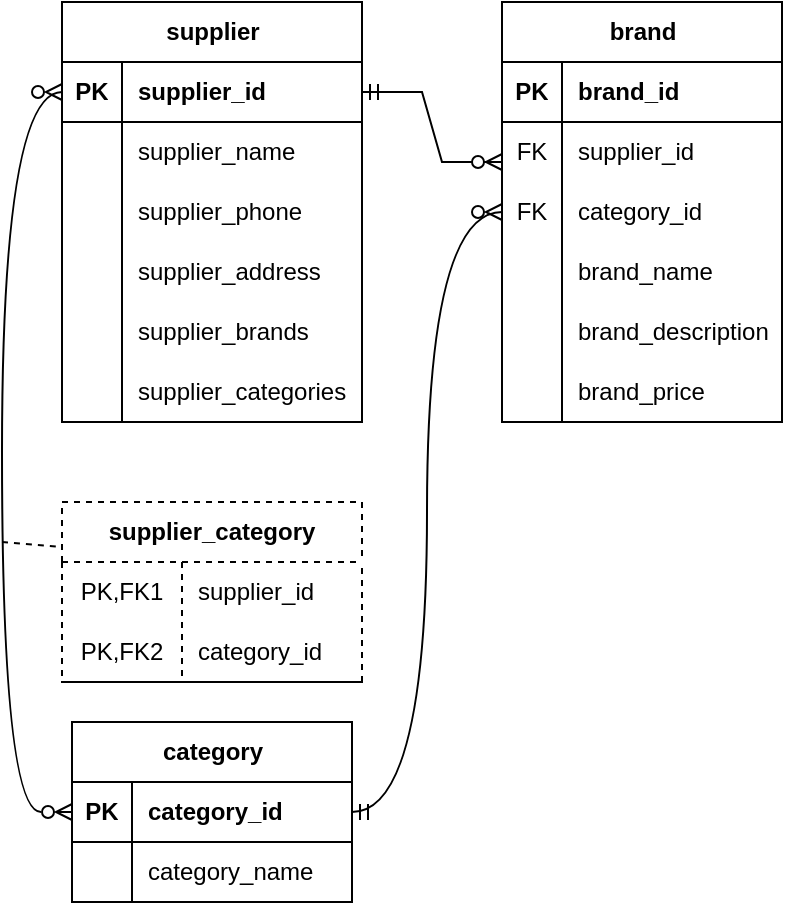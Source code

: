 <mxfile version="21.2.1" type="device">
  <diagram name="Page-1" id="Pg4ICJwYb-PHZNuMga56">
    <mxGraphModel dx="1036" dy="606" grid="1" gridSize="10" guides="1" tooltips="1" connect="1" arrows="1" fold="1" page="1" pageScale="1" pageWidth="850" pageHeight="1100" math="0" shadow="0">
      <root>
        <mxCell id="0" />
        <mxCell id="1" parent="0" />
        <mxCell id="ttyS0NviUq7nQ8VAdpFa-1" value="supplier" style="shape=table;startSize=30;container=1;collapsible=1;childLayout=tableLayout;fixedRows=1;rowLines=0;fontStyle=1;align=center;resizeLast=1;html=1;" parent="1" vertex="1">
          <mxGeometry x="40" y="80" width="150" height="210" as="geometry" />
        </mxCell>
        <mxCell id="ttyS0NviUq7nQ8VAdpFa-2" value="" style="shape=tableRow;horizontal=0;startSize=0;swimlaneHead=0;swimlaneBody=0;fillColor=none;collapsible=0;dropTarget=0;points=[[0,0.5],[1,0.5]];portConstraint=eastwest;top=0;left=0;right=0;bottom=1;" parent="ttyS0NviUq7nQ8VAdpFa-1" vertex="1">
          <mxGeometry y="30" width="150" height="30" as="geometry" />
        </mxCell>
        <mxCell id="ttyS0NviUq7nQ8VAdpFa-3" value="PK" style="shape=partialRectangle;connectable=0;fillColor=none;top=0;left=0;bottom=0;right=0;fontStyle=1;overflow=hidden;whiteSpace=wrap;html=1;" parent="ttyS0NviUq7nQ8VAdpFa-2" vertex="1">
          <mxGeometry width="30" height="30" as="geometry">
            <mxRectangle width="30" height="30" as="alternateBounds" />
          </mxGeometry>
        </mxCell>
        <mxCell id="ttyS0NviUq7nQ8VAdpFa-4" value="supplier_id" style="shape=partialRectangle;connectable=0;fillColor=none;top=0;left=0;bottom=0;right=0;align=left;spacingLeft=6;fontStyle=1;overflow=hidden;whiteSpace=wrap;html=1;" parent="ttyS0NviUq7nQ8VAdpFa-2" vertex="1">
          <mxGeometry x="30" width="120" height="30" as="geometry">
            <mxRectangle width="120" height="30" as="alternateBounds" />
          </mxGeometry>
        </mxCell>
        <mxCell id="ttyS0NviUq7nQ8VAdpFa-5" value="" style="shape=tableRow;horizontal=0;startSize=0;swimlaneHead=0;swimlaneBody=0;fillColor=none;collapsible=0;dropTarget=0;points=[[0,0.5],[1,0.5]];portConstraint=eastwest;top=0;left=0;right=0;bottom=0;" parent="ttyS0NviUq7nQ8VAdpFa-1" vertex="1">
          <mxGeometry y="60" width="150" height="30" as="geometry" />
        </mxCell>
        <mxCell id="ttyS0NviUq7nQ8VAdpFa-6" value="" style="shape=partialRectangle;connectable=0;fillColor=none;top=0;left=0;bottom=0;right=0;editable=1;overflow=hidden;whiteSpace=wrap;html=1;" parent="ttyS0NviUq7nQ8VAdpFa-5" vertex="1">
          <mxGeometry width="30" height="30" as="geometry">
            <mxRectangle width="30" height="30" as="alternateBounds" />
          </mxGeometry>
        </mxCell>
        <mxCell id="ttyS0NviUq7nQ8VAdpFa-7" value="supplier_name" style="shape=partialRectangle;connectable=0;fillColor=none;top=0;left=0;bottom=0;right=0;align=left;spacingLeft=6;overflow=hidden;whiteSpace=wrap;html=1;" parent="ttyS0NviUq7nQ8VAdpFa-5" vertex="1">
          <mxGeometry x="30" width="120" height="30" as="geometry">
            <mxRectangle width="120" height="30" as="alternateBounds" />
          </mxGeometry>
        </mxCell>
        <mxCell id="ttyS0NviUq7nQ8VAdpFa-8" value="" style="shape=tableRow;horizontal=0;startSize=0;swimlaneHead=0;swimlaneBody=0;fillColor=none;collapsible=0;dropTarget=0;points=[[0,0.5],[1,0.5]];portConstraint=eastwest;top=0;left=0;right=0;bottom=0;" parent="ttyS0NviUq7nQ8VAdpFa-1" vertex="1">
          <mxGeometry y="90" width="150" height="30" as="geometry" />
        </mxCell>
        <mxCell id="ttyS0NviUq7nQ8VAdpFa-9" value="" style="shape=partialRectangle;connectable=0;fillColor=none;top=0;left=0;bottom=0;right=0;editable=1;overflow=hidden;whiteSpace=wrap;html=1;" parent="ttyS0NviUq7nQ8VAdpFa-8" vertex="1">
          <mxGeometry width="30" height="30" as="geometry">
            <mxRectangle width="30" height="30" as="alternateBounds" />
          </mxGeometry>
        </mxCell>
        <mxCell id="ttyS0NviUq7nQ8VAdpFa-10" value="supplier_phone" style="shape=partialRectangle;connectable=0;fillColor=none;top=0;left=0;bottom=0;right=0;align=left;spacingLeft=6;overflow=hidden;whiteSpace=wrap;html=1;" parent="ttyS0NviUq7nQ8VAdpFa-8" vertex="1">
          <mxGeometry x="30" width="120" height="30" as="geometry">
            <mxRectangle width="120" height="30" as="alternateBounds" />
          </mxGeometry>
        </mxCell>
        <mxCell id="ttyS0NviUq7nQ8VAdpFa-11" value="" style="shape=tableRow;horizontal=0;startSize=0;swimlaneHead=0;swimlaneBody=0;fillColor=none;collapsible=0;dropTarget=0;points=[[0,0.5],[1,0.5]];portConstraint=eastwest;top=0;left=0;right=0;bottom=0;" parent="ttyS0NviUq7nQ8VAdpFa-1" vertex="1">
          <mxGeometry y="120" width="150" height="30" as="geometry" />
        </mxCell>
        <mxCell id="ttyS0NviUq7nQ8VAdpFa-12" value="" style="shape=partialRectangle;connectable=0;fillColor=none;top=0;left=0;bottom=0;right=0;editable=1;overflow=hidden;whiteSpace=wrap;html=1;" parent="ttyS0NviUq7nQ8VAdpFa-11" vertex="1">
          <mxGeometry width="30" height="30" as="geometry">
            <mxRectangle width="30" height="30" as="alternateBounds" />
          </mxGeometry>
        </mxCell>
        <mxCell id="ttyS0NviUq7nQ8VAdpFa-13" value="supplier_address" style="shape=partialRectangle;connectable=0;fillColor=none;top=0;left=0;bottom=0;right=0;align=left;spacingLeft=6;overflow=hidden;whiteSpace=wrap;html=1;" parent="ttyS0NviUq7nQ8VAdpFa-11" vertex="1">
          <mxGeometry x="30" width="120" height="30" as="geometry">
            <mxRectangle width="120" height="30" as="alternateBounds" />
          </mxGeometry>
        </mxCell>
        <mxCell id="ttyS0NviUq7nQ8VAdpFa-14" style="shape=tableRow;horizontal=0;startSize=0;swimlaneHead=0;swimlaneBody=0;fillColor=none;collapsible=0;dropTarget=0;points=[[0,0.5],[1,0.5]];portConstraint=eastwest;top=0;left=0;right=0;bottom=0;" parent="ttyS0NviUq7nQ8VAdpFa-1" vertex="1">
          <mxGeometry y="150" width="150" height="30" as="geometry" />
        </mxCell>
        <mxCell id="ttyS0NviUq7nQ8VAdpFa-15" style="shape=partialRectangle;connectable=0;fillColor=none;top=0;left=0;bottom=0;right=0;editable=1;overflow=hidden;whiteSpace=wrap;html=1;" parent="ttyS0NviUq7nQ8VAdpFa-14" vertex="1">
          <mxGeometry width="30" height="30" as="geometry">
            <mxRectangle width="30" height="30" as="alternateBounds" />
          </mxGeometry>
        </mxCell>
        <mxCell id="ttyS0NviUq7nQ8VAdpFa-16" value="supplier_brands" style="shape=partialRectangle;connectable=0;fillColor=none;top=0;left=0;bottom=0;right=0;align=left;spacingLeft=6;overflow=hidden;whiteSpace=wrap;html=1;" parent="ttyS0NviUq7nQ8VAdpFa-14" vertex="1">
          <mxGeometry x="30" width="120" height="30" as="geometry">
            <mxRectangle width="120" height="30" as="alternateBounds" />
          </mxGeometry>
        </mxCell>
        <mxCell id="ttyS0NviUq7nQ8VAdpFa-17" style="shape=tableRow;horizontal=0;startSize=0;swimlaneHead=0;swimlaneBody=0;fillColor=none;collapsible=0;dropTarget=0;points=[[0,0.5],[1,0.5]];portConstraint=eastwest;top=0;left=0;right=0;bottom=0;" parent="ttyS0NviUq7nQ8VAdpFa-1" vertex="1">
          <mxGeometry y="180" width="150" height="30" as="geometry" />
        </mxCell>
        <mxCell id="ttyS0NviUq7nQ8VAdpFa-18" style="shape=partialRectangle;connectable=0;fillColor=none;top=0;left=0;bottom=0;right=0;editable=1;overflow=hidden;whiteSpace=wrap;html=1;" parent="ttyS0NviUq7nQ8VAdpFa-17" vertex="1">
          <mxGeometry width="30" height="30" as="geometry">
            <mxRectangle width="30" height="30" as="alternateBounds" />
          </mxGeometry>
        </mxCell>
        <mxCell id="ttyS0NviUq7nQ8VAdpFa-19" value="supplier_categories" style="shape=partialRectangle;connectable=0;fillColor=none;top=0;left=0;bottom=0;right=0;align=left;spacingLeft=6;overflow=hidden;whiteSpace=wrap;html=1;" parent="ttyS0NviUq7nQ8VAdpFa-17" vertex="1">
          <mxGeometry x="30" width="120" height="30" as="geometry">
            <mxRectangle width="120" height="30" as="alternateBounds" />
          </mxGeometry>
        </mxCell>
        <mxCell id="ttyS0NviUq7nQ8VAdpFa-20" value="brand" style="shape=table;startSize=30;container=1;collapsible=1;childLayout=tableLayout;fixedRows=1;rowLines=0;fontStyle=1;align=center;resizeLast=1;html=1;" parent="1" vertex="1">
          <mxGeometry x="260" y="80" width="140" height="210" as="geometry" />
        </mxCell>
        <mxCell id="ttyS0NviUq7nQ8VAdpFa-21" value="" style="shape=tableRow;horizontal=0;startSize=0;swimlaneHead=0;swimlaneBody=0;fillColor=none;collapsible=0;dropTarget=0;points=[[0,0.5],[1,0.5]];portConstraint=eastwest;top=0;left=0;right=0;bottom=1;" parent="ttyS0NviUq7nQ8VAdpFa-20" vertex="1">
          <mxGeometry y="30" width="140" height="30" as="geometry" />
        </mxCell>
        <mxCell id="ttyS0NviUq7nQ8VAdpFa-22" value="PK" style="shape=partialRectangle;connectable=0;fillColor=none;top=0;left=0;bottom=0;right=0;fontStyle=1;overflow=hidden;whiteSpace=wrap;html=1;" parent="ttyS0NviUq7nQ8VAdpFa-21" vertex="1">
          <mxGeometry width="30" height="30" as="geometry">
            <mxRectangle width="30" height="30" as="alternateBounds" />
          </mxGeometry>
        </mxCell>
        <mxCell id="ttyS0NviUq7nQ8VAdpFa-23" value="brand_id" style="shape=partialRectangle;connectable=0;fillColor=none;top=0;left=0;bottom=0;right=0;align=left;spacingLeft=6;fontStyle=1;overflow=hidden;whiteSpace=wrap;html=1;" parent="ttyS0NviUq7nQ8VAdpFa-21" vertex="1">
          <mxGeometry x="30" width="110" height="30" as="geometry">
            <mxRectangle width="110" height="30" as="alternateBounds" />
          </mxGeometry>
        </mxCell>
        <mxCell id="ttyS0NviUq7nQ8VAdpFa-24" value="" style="shape=tableRow;horizontal=0;startSize=0;swimlaneHead=0;swimlaneBody=0;fillColor=none;collapsible=0;dropTarget=0;points=[[0,0.5],[1,0.5]];portConstraint=eastwest;top=0;left=0;right=0;bottom=0;" parent="ttyS0NviUq7nQ8VAdpFa-20" vertex="1">
          <mxGeometry y="60" width="140" height="30" as="geometry" />
        </mxCell>
        <mxCell id="ttyS0NviUq7nQ8VAdpFa-25" value="FK" style="shape=partialRectangle;connectable=0;fillColor=none;top=0;left=0;bottom=0;right=0;editable=1;overflow=hidden;whiteSpace=wrap;html=1;" parent="ttyS0NviUq7nQ8VAdpFa-24" vertex="1">
          <mxGeometry width="30" height="30" as="geometry">
            <mxRectangle width="30" height="30" as="alternateBounds" />
          </mxGeometry>
        </mxCell>
        <mxCell id="ttyS0NviUq7nQ8VAdpFa-26" value="supplier_id" style="shape=partialRectangle;connectable=0;fillColor=none;top=0;left=0;bottom=0;right=0;align=left;spacingLeft=6;overflow=hidden;whiteSpace=wrap;html=1;" parent="ttyS0NviUq7nQ8VAdpFa-24" vertex="1">
          <mxGeometry x="30" width="110" height="30" as="geometry">
            <mxRectangle width="110" height="30" as="alternateBounds" />
          </mxGeometry>
        </mxCell>
        <mxCell id="ttyS0NviUq7nQ8VAdpFa-27" value="" style="shape=tableRow;horizontal=0;startSize=0;swimlaneHead=0;swimlaneBody=0;fillColor=none;collapsible=0;dropTarget=0;points=[[0,0.5],[1,0.5]];portConstraint=eastwest;top=0;left=0;right=0;bottom=0;" parent="ttyS0NviUq7nQ8VAdpFa-20" vertex="1">
          <mxGeometry y="90" width="140" height="30" as="geometry" />
        </mxCell>
        <mxCell id="ttyS0NviUq7nQ8VAdpFa-28" value="FK" style="shape=partialRectangle;connectable=0;fillColor=none;top=0;left=0;bottom=0;right=0;editable=1;overflow=hidden;whiteSpace=wrap;html=1;" parent="ttyS0NviUq7nQ8VAdpFa-27" vertex="1">
          <mxGeometry width="30" height="30" as="geometry">
            <mxRectangle width="30" height="30" as="alternateBounds" />
          </mxGeometry>
        </mxCell>
        <mxCell id="ttyS0NviUq7nQ8VAdpFa-29" value="category_id" style="shape=partialRectangle;connectable=0;fillColor=none;top=0;left=0;bottom=0;right=0;align=left;spacingLeft=6;overflow=hidden;whiteSpace=wrap;html=1;" parent="ttyS0NviUq7nQ8VAdpFa-27" vertex="1">
          <mxGeometry x="30" width="110" height="30" as="geometry">
            <mxRectangle width="110" height="30" as="alternateBounds" />
          </mxGeometry>
        </mxCell>
        <mxCell id="ttyS0NviUq7nQ8VAdpFa-30" value="" style="shape=tableRow;horizontal=0;startSize=0;swimlaneHead=0;swimlaneBody=0;fillColor=none;collapsible=0;dropTarget=0;points=[[0,0.5],[1,0.5]];portConstraint=eastwest;top=0;left=0;right=0;bottom=0;" parent="ttyS0NviUq7nQ8VAdpFa-20" vertex="1">
          <mxGeometry y="120" width="140" height="30" as="geometry" />
        </mxCell>
        <mxCell id="ttyS0NviUq7nQ8VAdpFa-31" value="" style="shape=partialRectangle;connectable=0;fillColor=none;top=0;left=0;bottom=0;right=0;editable=1;overflow=hidden;whiteSpace=wrap;html=1;" parent="ttyS0NviUq7nQ8VAdpFa-30" vertex="1">
          <mxGeometry width="30" height="30" as="geometry">
            <mxRectangle width="30" height="30" as="alternateBounds" />
          </mxGeometry>
        </mxCell>
        <mxCell id="ttyS0NviUq7nQ8VAdpFa-32" value="" style="shape=partialRectangle;connectable=0;fillColor=none;top=0;left=0;bottom=0;right=0;align=left;spacingLeft=6;overflow=hidden;whiteSpace=wrap;html=1;" parent="ttyS0NviUq7nQ8VAdpFa-30" vertex="1">
          <mxGeometry x="30" width="110" height="30" as="geometry">
            <mxRectangle width="110" height="30" as="alternateBounds" />
          </mxGeometry>
        </mxCell>
        <mxCell id="ttyS0NviUq7nQ8VAdpFa-33" style="shape=tableRow;horizontal=0;startSize=0;swimlaneHead=0;swimlaneBody=0;fillColor=none;collapsible=0;dropTarget=0;points=[[0,0.5],[1,0.5]];portConstraint=eastwest;top=0;left=0;right=0;bottom=0;" parent="ttyS0NviUq7nQ8VAdpFa-20" vertex="1">
          <mxGeometry y="150" width="140" height="30" as="geometry" />
        </mxCell>
        <mxCell id="ttyS0NviUq7nQ8VAdpFa-34" style="shape=partialRectangle;connectable=0;fillColor=none;top=0;left=0;bottom=0;right=0;editable=1;overflow=hidden;whiteSpace=wrap;html=1;" parent="ttyS0NviUq7nQ8VAdpFa-33" vertex="1">
          <mxGeometry width="30" height="30" as="geometry">
            <mxRectangle width="30" height="30" as="alternateBounds" />
          </mxGeometry>
        </mxCell>
        <mxCell id="ttyS0NviUq7nQ8VAdpFa-35" value="brand_description" style="shape=partialRectangle;connectable=0;fillColor=none;top=0;left=0;bottom=0;right=0;align=left;spacingLeft=6;overflow=hidden;whiteSpace=wrap;html=1;" parent="ttyS0NviUq7nQ8VAdpFa-33" vertex="1">
          <mxGeometry x="30" width="110" height="30" as="geometry">
            <mxRectangle width="110" height="30" as="alternateBounds" />
          </mxGeometry>
        </mxCell>
        <mxCell id="ttyS0NviUq7nQ8VAdpFa-36" style="shape=tableRow;horizontal=0;startSize=0;swimlaneHead=0;swimlaneBody=0;fillColor=none;collapsible=0;dropTarget=0;points=[[0,0.5],[1,0.5]];portConstraint=eastwest;top=0;left=0;right=0;bottom=0;" parent="ttyS0NviUq7nQ8VAdpFa-20" vertex="1">
          <mxGeometry y="180" width="140" height="30" as="geometry" />
        </mxCell>
        <mxCell id="ttyS0NviUq7nQ8VAdpFa-37" style="shape=partialRectangle;connectable=0;fillColor=none;top=0;left=0;bottom=0;right=0;editable=1;overflow=hidden;whiteSpace=wrap;html=1;" parent="ttyS0NviUq7nQ8VAdpFa-36" vertex="1">
          <mxGeometry width="30" height="30" as="geometry">
            <mxRectangle width="30" height="30" as="alternateBounds" />
          </mxGeometry>
        </mxCell>
        <mxCell id="ttyS0NviUq7nQ8VAdpFa-38" value="brand_price" style="shape=partialRectangle;connectable=0;fillColor=none;top=0;left=0;bottom=0;right=0;align=left;spacingLeft=6;overflow=hidden;whiteSpace=wrap;html=1;" parent="ttyS0NviUq7nQ8VAdpFa-36" vertex="1">
          <mxGeometry x="30" width="110" height="30" as="geometry">
            <mxRectangle width="110" height="30" as="alternateBounds" />
          </mxGeometry>
        </mxCell>
        <mxCell id="ttyS0NviUq7nQ8VAdpFa-40" value="brand_name" style="shape=partialRectangle;connectable=0;fillColor=none;top=0;left=0;bottom=0;right=0;align=left;spacingLeft=6;overflow=hidden;whiteSpace=wrap;html=1;" parent="1" vertex="1">
          <mxGeometry x="290" y="200" width="110" height="30" as="geometry">
            <mxRectangle width="110" height="30" as="alternateBounds" />
          </mxGeometry>
        </mxCell>
        <mxCell id="ttyS0NviUq7nQ8VAdpFa-41" value="category" style="shape=table;startSize=30;container=1;collapsible=1;childLayout=tableLayout;fixedRows=1;rowLines=0;fontStyle=1;align=center;resizeLast=1;html=1;" parent="1" vertex="1">
          <mxGeometry x="45" y="440" width="140" height="90" as="geometry" />
        </mxCell>
        <mxCell id="ttyS0NviUq7nQ8VAdpFa-42" value="" style="shape=tableRow;horizontal=0;startSize=0;swimlaneHead=0;swimlaneBody=0;fillColor=none;collapsible=0;dropTarget=0;points=[[0,0.5],[1,0.5]];portConstraint=eastwest;top=0;left=0;right=0;bottom=1;" parent="ttyS0NviUq7nQ8VAdpFa-41" vertex="1">
          <mxGeometry y="30" width="140" height="30" as="geometry" />
        </mxCell>
        <mxCell id="ttyS0NviUq7nQ8VAdpFa-43" value="PK" style="shape=partialRectangle;connectable=0;fillColor=none;top=0;left=0;bottom=0;right=0;fontStyle=1;overflow=hidden;whiteSpace=wrap;html=1;" parent="ttyS0NviUq7nQ8VAdpFa-42" vertex="1">
          <mxGeometry width="30" height="30" as="geometry">
            <mxRectangle width="30" height="30" as="alternateBounds" />
          </mxGeometry>
        </mxCell>
        <mxCell id="ttyS0NviUq7nQ8VAdpFa-44" value="category_id" style="shape=partialRectangle;connectable=0;fillColor=none;top=0;left=0;bottom=0;right=0;align=left;spacingLeft=6;fontStyle=1;overflow=hidden;whiteSpace=wrap;html=1;" parent="ttyS0NviUq7nQ8VAdpFa-42" vertex="1">
          <mxGeometry x="30" width="110" height="30" as="geometry">
            <mxRectangle width="110" height="30" as="alternateBounds" />
          </mxGeometry>
        </mxCell>
        <mxCell id="ttyS0NviUq7nQ8VAdpFa-45" value="" style="shape=tableRow;horizontal=0;startSize=0;swimlaneHead=0;swimlaneBody=0;fillColor=none;collapsible=0;dropTarget=0;points=[[0,0.5],[1,0.5]];portConstraint=eastwest;top=0;left=0;right=0;bottom=0;" parent="ttyS0NviUq7nQ8VAdpFa-41" vertex="1">
          <mxGeometry y="60" width="140" height="30" as="geometry" />
        </mxCell>
        <mxCell id="ttyS0NviUq7nQ8VAdpFa-46" value="" style="shape=partialRectangle;connectable=0;fillColor=none;top=0;left=0;bottom=0;right=0;editable=1;overflow=hidden;whiteSpace=wrap;html=1;" parent="ttyS0NviUq7nQ8VAdpFa-45" vertex="1">
          <mxGeometry width="30" height="30" as="geometry">
            <mxRectangle width="30" height="30" as="alternateBounds" />
          </mxGeometry>
        </mxCell>
        <mxCell id="ttyS0NviUq7nQ8VAdpFa-47" value="category_name" style="shape=partialRectangle;connectable=0;fillColor=none;top=0;left=0;bottom=0;right=0;align=left;spacingLeft=6;overflow=hidden;whiteSpace=wrap;html=1;" parent="ttyS0NviUq7nQ8VAdpFa-45" vertex="1">
          <mxGeometry x="30" width="110" height="30" as="geometry">
            <mxRectangle width="110" height="30" as="alternateBounds" />
          </mxGeometry>
        </mxCell>
        <mxCell id="ttyS0NviUq7nQ8VAdpFa-54" style="edgeStyle=orthogonalEdgeStyle;rounded=0;orthogonalLoop=1;jettySize=auto;html=1;exitX=1;exitY=0.5;exitDx=0;exitDy=0;" parent="ttyS0NviUq7nQ8VAdpFa-41" source="ttyS0NviUq7nQ8VAdpFa-42" target="ttyS0NviUq7nQ8VAdpFa-42" edge="1">
          <mxGeometry relative="1" as="geometry" />
        </mxCell>
        <mxCell id="ttyS0NviUq7nQ8VAdpFa-55" value="supplier_category" style="shape=table;startSize=30;container=1;collapsible=1;childLayout=tableLayout;fixedRows=1;rowLines=0;fontStyle=1;align=center;resizeLast=1;html=1;whiteSpace=wrap;dashed=1;" parent="1" vertex="1">
          <mxGeometry x="40" y="330" width="150" height="90" as="geometry" />
        </mxCell>
        <mxCell id="ttyS0NviUq7nQ8VAdpFa-56" value="" style="shape=tableRow;horizontal=0;startSize=0;swimlaneHead=0;swimlaneBody=0;fillColor=none;collapsible=0;dropTarget=0;points=[[0,0.5],[1,0.5]];portConstraint=eastwest;top=0;left=0;right=0;bottom=0;html=1;" parent="ttyS0NviUq7nQ8VAdpFa-55" vertex="1">
          <mxGeometry y="30" width="150" height="30" as="geometry" />
        </mxCell>
        <mxCell id="ttyS0NviUq7nQ8VAdpFa-57" value="PK,FK1" style="shape=partialRectangle;connectable=0;fillColor=none;top=0;left=0;bottom=0;right=0;fontStyle=0;overflow=hidden;html=1;whiteSpace=wrap;" parent="ttyS0NviUq7nQ8VAdpFa-56" vertex="1">
          <mxGeometry width="60" height="30" as="geometry">
            <mxRectangle width="60" height="30" as="alternateBounds" />
          </mxGeometry>
        </mxCell>
        <mxCell id="ttyS0NviUq7nQ8VAdpFa-58" value="supplier_id" style="shape=partialRectangle;connectable=0;fillColor=none;top=0;left=0;bottom=0;right=0;align=left;spacingLeft=6;fontStyle=0;overflow=hidden;html=1;whiteSpace=wrap;" parent="ttyS0NviUq7nQ8VAdpFa-56" vertex="1">
          <mxGeometry x="60" width="90" height="30" as="geometry">
            <mxRectangle width="90" height="30" as="alternateBounds" />
          </mxGeometry>
        </mxCell>
        <mxCell id="ttyS0NviUq7nQ8VAdpFa-59" value="" style="shape=tableRow;horizontal=0;startSize=0;swimlaneHead=0;swimlaneBody=0;fillColor=none;collapsible=0;dropTarget=0;points=[[0,0.5],[1,0.5]];portConstraint=eastwest;top=0;left=0;right=0;bottom=1;html=1;" parent="ttyS0NviUq7nQ8VAdpFa-55" vertex="1">
          <mxGeometry y="60" width="150" height="30" as="geometry" />
        </mxCell>
        <mxCell id="ttyS0NviUq7nQ8VAdpFa-60" value="PK,FK2" style="shape=partialRectangle;connectable=0;fillColor=none;top=0;left=0;bottom=0;right=0;fontStyle=0;overflow=hidden;html=1;whiteSpace=wrap;" parent="ttyS0NviUq7nQ8VAdpFa-59" vertex="1">
          <mxGeometry width="60" height="30" as="geometry">
            <mxRectangle width="60" height="30" as="alternateBounds" />
          </mxGeometry>
        </mxCell>
        <mxCell id="ttyS0NviUq7nQ8VAdpFa-61" value="category_id" style="shape=partialRectangle;connectable=0;fillColor=none;top=0;left=0;bottom=0;right=0;align=left;spacingLeft=6;fontStyle=0;overflow=hidden;html=1;whiteSpace=wrap;" parent="ttyS0NviUq7nQ8VAdpFa-59" vertex="1">
          <mxGeometry x="60" width="90" height="30" as="geometry">
            <mxRectangle width="90" height="30" as="alternateBounds" />
          </mxGeometry>
        </mxCell>
        <mxCell id="ttyS0NviUq7nQ8VAdpFa-68" value="" style="edgeStyle=entityRelationEdgeStyle;fontSize=12;html=1;endArrow=ERzeroToMany;endFill=1;rounded=0;exitX=1;exitY=0.5;exitDx=0;exitDy=0;startArrow=ERmandOne;startFill=0;" parent="1" source="ttyS0NviUq7nQ8VAdpFa-2" edge="1">
          <mxGeometry width="100" height="100" relative="1" as="geometry">
            <mxPoint x="370" y="360" as="sourcePoint" />
            <mxPoint x="260" y="160" as="targetPoint" />
          </mxGeometry>
        </mxCell>
        <mxCell id="ttyS0NviUq7nQ8VAdpFa-71" value="" style="edgeStyle=orthogonalEdgeStyle;fontSize=12;html=1;endArrow=ERzeroToMany;endFill=1;rounded=0;exitX=1;exitY=0.5;exitDx=0;exitDy=0;entryX=0;entryY=0.5;entryDx=0;entryDy=0;curved=1;startArrow=ERmandOne;startFill=0;" parent="1" source="ttyS0NviUq7nQ8VAdpFa-41" target="ttyS0NviUq7nQ8VAdpFa-27" edge="1">
          <mxGeometry width="100" height="100" relative="1" as="geometry">
            <mxPoint x="210" y="480" as="sourcePoint" />
            <mxPoint x="310" y="380" as="targetPoint" />
          </mxGeometry>
        </mxCell>
        <mxCell id="Fm9qjEVxXQ5dTkrzs8qv-1" value="" style="edgeStyle=orthogonalEdgeStyle;fontSize=12;html=1;endArrow=ERzeroToMany;endFill=1;rounded=0;entryX=0;entryY=0.5;entryDx=0;entryDy=0;exitX=0;exitY=0.5;exitDx=0;exitDy=0;curved=1;startArrow=ERzeroToMany;startFill=0;" edge="1" parent="1" source="ttyS0NviUq7nQ8VAdpFa-42" target="ttyS0NviUq7nQ8VAdpFa-2">
          <mxGeometry width="100" height="100" relative="1" as="geometry">
            <mxPoint x="-60" y="360" as="sourcePoint" />
            <mxPoint x="40" y="260" as="targetPoint" />
            <Array as="points">
              <mxPoint x="10" y="485" />
              <mxPoint x="10" y="125" />
            </Array>
          </mxGeometry>
        </mxCell>
        <mxCell id="Fm9qjEVxXQ5dTkrzs8qv-2" value="" style="endArrow=none;html=1;rounded=0;entryX=0;entryY=0.25;entryDx=0;entryDy=0;dashed=1;" edge="1" parent="1" target="ttyS0NviUq7nQ8VAdpFa-55">
          <mxGeometry relative="1" as="geometry">
            <mxPoint x="10" y="350" as="sourcePoint" />
            <mxPoint x="30" y="350" as="targetPoint" />
          </mxGeometry>
        </mxCell>
      </root>
    </mxGraphModel>
  </diagram>
</mxfile>
